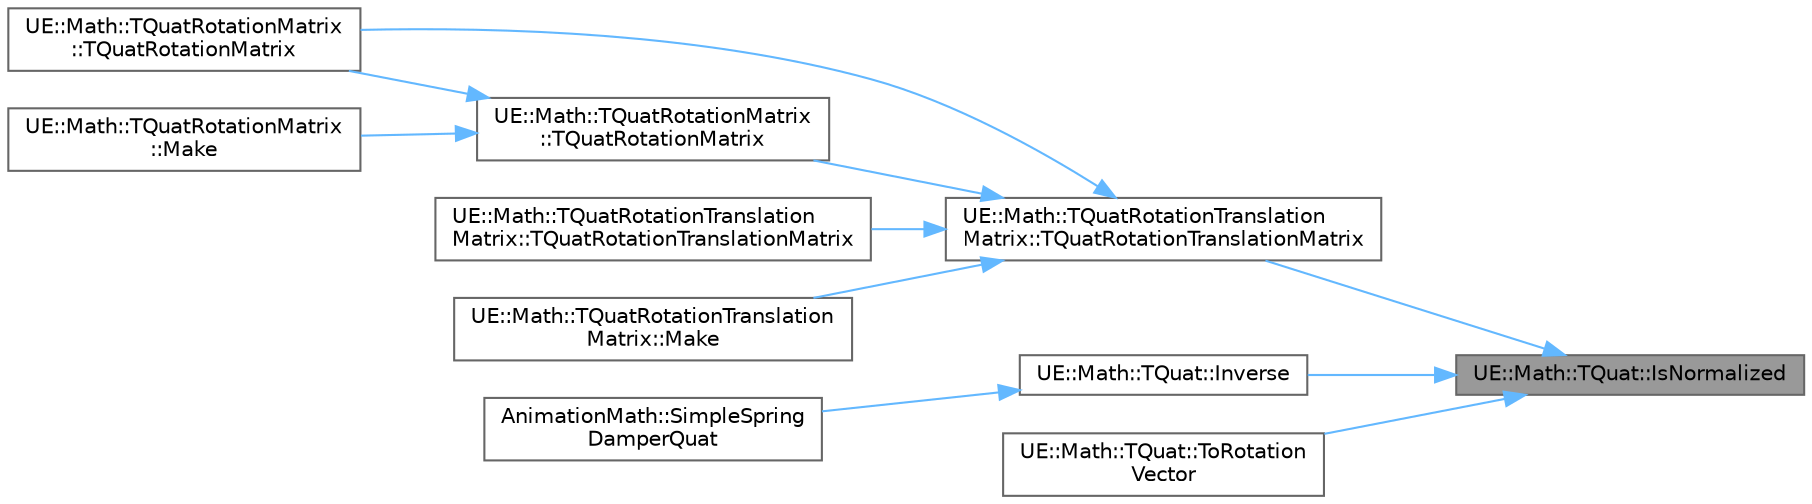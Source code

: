 digraph "UE::Math::TQuat::IsNormalized"
{
 // INTERACTIVE_SVG=YES
 // LATEX_PDF_SIZE
  bgcolor="transparent";
  edge [fontname=Helvetica,fontsize=10,labelfontname=Helvetica,labelfontsize=10];
  node [fontname=Helvetica,fontsize=10,shape=box,height=0.2,width=0.4];
  rankdir="RL";
  Node1 [id="Node000001",label="UE::Math::TQuat::IsNormalized",height=0.2,width=0.4,color="gray40", fillcolor="grey60", style="filled", fontcolor="black",tooltip=" "];
  Node1 -> Node2 [id="edge1_Node000001_Node000002",dir="back",color="steelblue1",style="solid",tooltip=" "];
  Node2 [id="Node000002",label="UE::Math::TQuatRotationTranslation\lMatrix::TQuatRotationTranslationMatrix",height=0.2,width=0.4,color="grey40", fillcolor="white", style="filled",URL="$d0/d15/structUE_1_1Math_1_1TQuatRotationTranslationMatrix.html#a67353061fc50e09d74310de4531517b8",tooltip="Constructor."];
  Node2 -> Node3 [id="edge2_Node000002_Node000003",dir="back",color="steelblue1",style="solid",tooltip=" "];
  Node3 [id="Node000003",label="UE::Math::TQuatRotationMatrix\l::TQuatRotationMatrix",height=0.2,width=0.4,color="grey40", fillcolor="white", style="filled",URL="$de/d7e/structUE_1_1Math_1_1TQuatRotationMatrix.html#ab0fd83fd1826fef54dab56f0d558d7cf",tooltip="Constructor."];
  Node3 -> Node4 [id="edge3_Node000003_Node000004",dir="back",color="steelblue1",style="solid",tooltip=" "];
  Node4 [id="Node000004",label="UE::Math::TQuatRotationMatrix\l::TQuatRotationMatrix",height=0.2,width=0.4,color="grey40", fillcolor="white", style="filled",URL="$de/d7e/structUE_1_1Math_1_1TQuatRotationMatrix.html#a3b569eac2e17c2895b4ade6ae82073c5",tooltip=" "];
  Node3 -> Node5 [id="edge4_Node000003_Node000005",dir="back",color="steelblue1",style="solid",tooltip=" "];
  Node5 [id="Node000005",label="UE::Math::TQuatRotationMatrix\l::Make",height=0.2,width=0.4,color="grey40", fillcolor="white", style="filled",URL="$de/d7e/structUE_1_1Math_1_1TQuatRotationMatrix.html#ac230a3a948451b7f598813f8b739a9e3",tooltip="Matrix factory."];
  Node2 -> Node4 [id="edge5_Node000002_Node000004",dir="back",color="steelblue1",style="solid",tooltip=" "];
  Node2 -> Node6 [id="edge6_Node000002_Node000006",dir="back",color="steelblue1",style="solid",tooltip=" "];
  Node6 [id="Node000006",label="UE::Math::TQuatRotationTranslation\lMatrix::TQuatRotationTranslationMatrix",height=0.2,width=0.4,color="grey40", fillcolor="white", style="filled",URL="$d0/d15/structUE_1_1Math_1_1TQuatRotationTranslationMatrix.html#aad845654afcde78b1cd9e4cf215a1c00",tooltip=" "];
  Node2 -> Node7 [id="edge7_Node000002_Node000007",dir="back",color="steelblue1",style="solid",tooltip=" "];
  Node7 [id="Node000007",label="UE::Math::TQuatRotationTranslation\lMatrix::Make",height=0.2,width=0.4,color="grey40", fillcolor="white", style="filled",URL="$d0/d15/structUE_1_1Math_1_1TQuatRotationTranslationMatrix.html#aa598f278f546077f16042b093bb84173",tooltip="Matrix factory."];
  Node1 -> Node8 [id="edge8_Node000001_Node000008",dir="back",color="steelblue1",style="solid",tooltip=" "];
  Node8 [id="Node000008",label="UE::Math::TQuat::Inverse",height=0.2,width=0.4,color="grey40", fillcolor="white", style="filled",URL="$d6/d4a/structUE_1_1Math_1_1TQuat.html#a1d963d24f3e1360295221a19a78a847c",tooltip=" "];
  Node8 -> Node9 [id="edge9_Node000008_Node000009",dir="back",color="steelblue1",style="solid",tooltip=" "];
  Node9 [id="Node000009",label="AnimationMath::SimpleSpring\lDamperQuat",height=0.2,width=0.4,color="grey40", fillcolor="white", style="filled",URL="$de/d39/namespaceAnimationMath.html#a1c73df986566c9b4f54b49e5567d7e53",tooltip=" "];
  Node1 -> Node10 [id="edge10_Node000001_Node000010",dir="back",color="steelblue1",style="solid",tooltip=" "];
  Node10 [id="Node000010",label="UE::Math::TQuat::ToRotation\lVector",height=0.2,width=0.4,color="grey40", fillcolor="white", style="filled",URL="$d6/d4a/structUE_1_1Math_1_1TQuat.html#a7f76d8067919efb1b0c8b9faeb18fc8a",tooltip="Get the rotation vector corresponding to this quaternion."];
}
